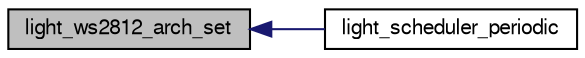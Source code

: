 digraph "light_ws2812_arch_set"
{
  edge [fontname="FreeSans",fontsize="10",labelfontname="FreeSans",labelfontsize="10"];
  node [fontname="FreeSans",fontsize="10",shape=record];
  rankdir="LR";
  Node1 [label="light_ws2812_arch_set",height=0.2,width=0.4,color="black", fillcolor="grey75", style="filled", fontcolor="black"];
  Node1 -> Node2 [dir="back",color="midnightblue",fontsize="10",style="solid",fontname="FreeSans"];
  Node2 [label="light_scheduler_periodic",height=0.2,width=0.4,color="black", fillcolor="white", style="filled",URL="$light__scheduler_8h.html#a8748371fe7c9b89c5acb7c1e055ee4d0"];
}
